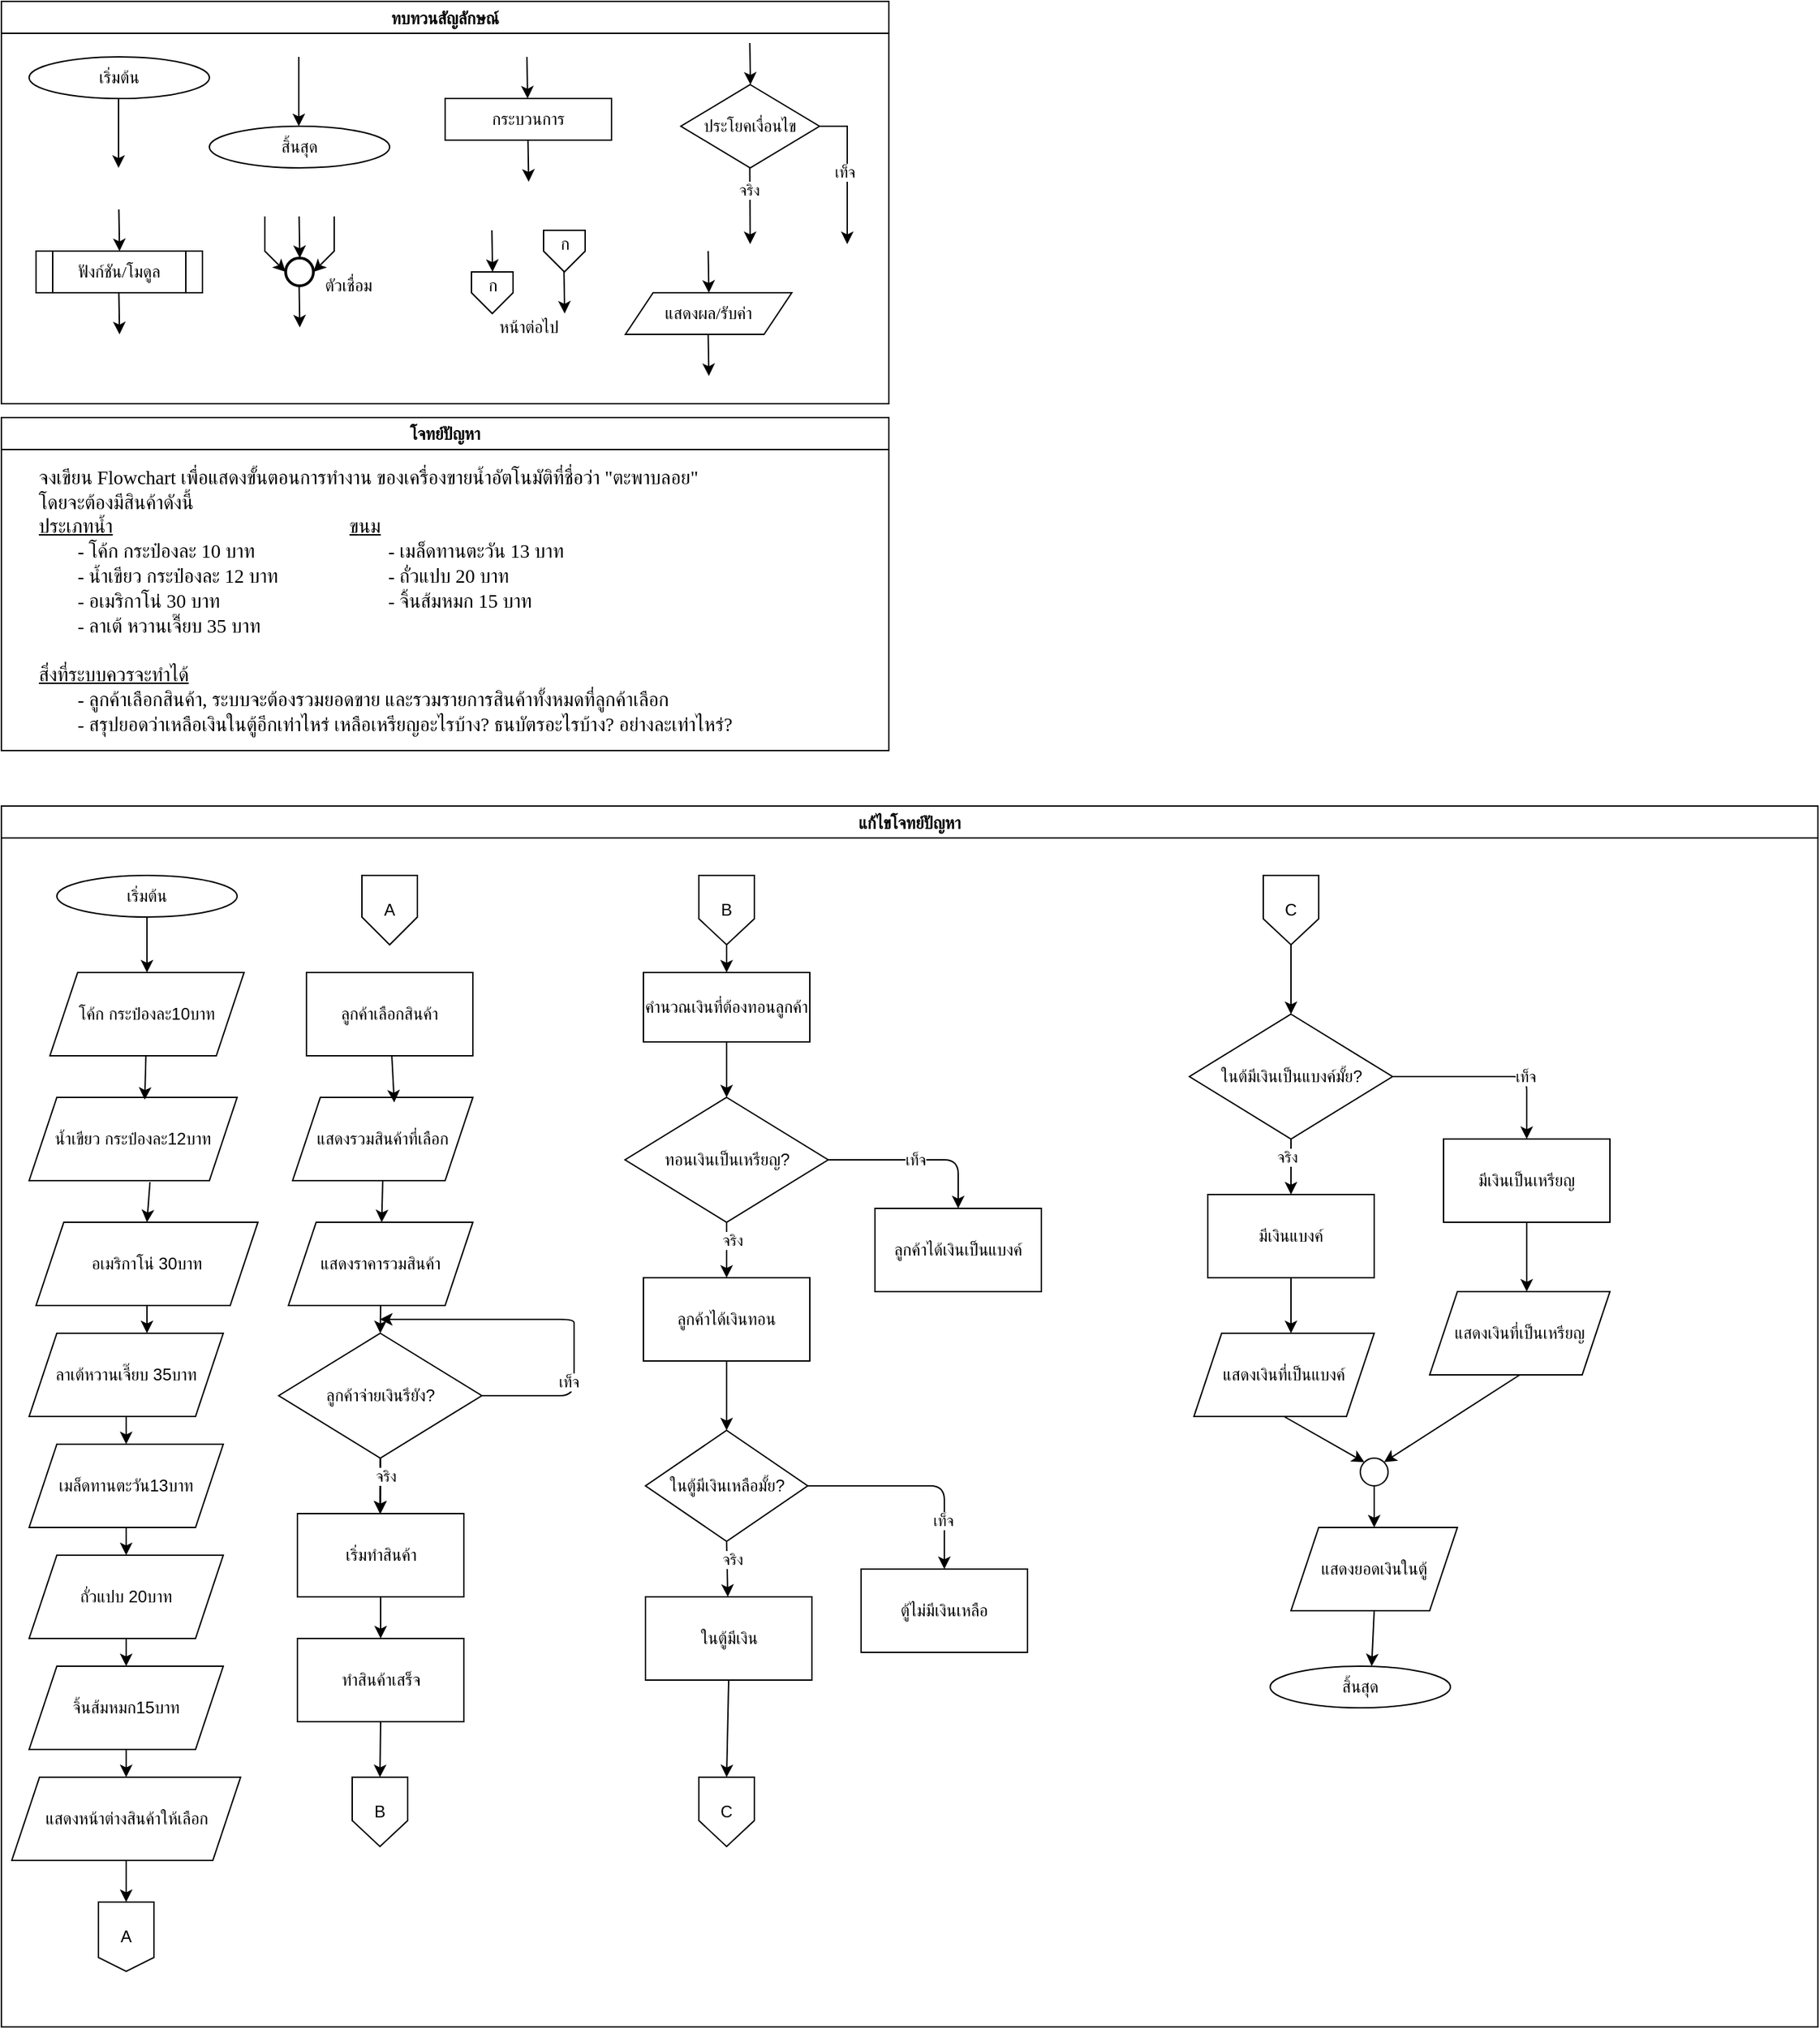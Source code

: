 <mxfile>
    <diagram id="C5RBs43oDa-KdzZeNtuy" name="Page-1">
        <mxGraphModel dx="1991" dy="667" grid="1" gridSize="10" guides="1" tooltips="1" connect="1" arrows="1" fold="1" page="1" pageScale="1" pageWidth="827" pageHeight="1169" math="0" shadow="0">
            <root>
                <mxCell id="WIyWlLk6GJQsqaUBKTNV-0"/>
                <mxCell id="WIyWlLk6GJQsqaUBKTNV-1" parent="WIyWlLk6GJQsqaUBKTNV-0"/>
                <mxCell id="M7CGMbNuYNeq0SnUNNgH-6" value="ทบทวนสัญลักษณ์" style="swimlane;fontFamily=Sarabun;fontSource=https%3A%2F%2Ffonts.googleapis.com%2Fcss%3Ffamily%3DSarabun;" parent="WIyWlLk6GJQsqaUBKTNV-1" vertex="1">
                    <mxGeometry x="-720" y="20" width="640" height="290" as="geometry"/>
                </mxCell>
                <mxCell id="M7CGMbNuYNeq0SnUNNgH-2" value="&lt;font data-font-src=&quot;https://fonts.googleapis.com/css?family=Sarabun&quot; face=&quot;Sarabun&quot;&gt;เริ่มต้น&lt;/font&gt;" style="ellipse;whiteSpace=wrap;html=1;" parent="M7CGMbNuYNeq0SnUNNgH-6" vertex="1">
                    <mxGeometry x="20" y="40" width="130" height="30" as="geometry"/>
                </mxCell>
                <mxCell id="M7CGMbNuYNeq0SnUNNgH-5" value="" style="endArrow=classic;html=1;rounded=0;" parent="M7CGMbNuYNeq0SnUNNgH-6" edge="1">
                    <mxGeometry width="50" height="50" relative="1" as="geometry">
                        <mxPoint x="84.5" y="70" as="sourcePoint"/>
                        <mxPoint x="84.5" y="120" as="targetPoint"/>
                    </mxGeometry>
                </mxCell>
                <mxCell id="M7CGMbNuYNeq0SnUNNgH-3" value="&lt;font face=&quot;Sarabun&quot;&gt;สิ้นสุด&lt;/font&gt;" style="ellipse;whiteSpace=wrap;html=1;" parent="M7CGMbNuYNeq0SnUNNgH-6" vertex="1">
                    <mxGeometry x="150" y="90" width="130" height="30" as="geometry"/>
                </mxCell>
                <mxCell id="M7CGMbNuYNeq0SnUNNgH-4" value="" style="endArrow=classic;html=1;rounded=0;" parent="M7CGMbNuYNeq0SnUNNgH-6" edge="1">
                    <mxGeometry width="50" height="50" relative="1" as="geometry">
                        <mxPoint x="214.5" y="40" as="sourcePoint"/>
                        <mxPoint x="214.5" y="90" as="targetPoint"/>
                    </mxGeometry>
                </mxCell>
                <mxCell id="mvioNwK95yMqdUQ73LqQ-0" value="กระบวนการ" style="rounded=0;whiteSpace=wrap;html=1;fontFamily=Sarabun;fontSource=https%3A%2F%2Ffonts.googleapis.com%2Fcss%3Ffamily%3DSarabun;" parent="M7CGMbNuYNeq0SnUNNgH-6" vertex="1">
                    <mxGeometry x="320" y="70" width="120" height="30" as="geometry"/>
                </mxCell>
                <mxCell id="mvioNwK95yMqdUQ73LqQ-1" value="" style="endArrow=classic;html=1;rounded=0;" parent="M7CGMbNuYNeq0SnUNNgH-6" edge="1">
                    <mxGeometry width="50" height="50" relative="1" as="geometry">
                        <mxPoint x="379" y="40" as="sourcePoint"/>
                        <mxPoint x="379.5" y="70" as="targetPoint"/>
                    </mxGeometry>
                </mxCell>
                <mxCell id="mvioNwK95yMqdUQ73LqQ-2" value="" style="endArrow=classic;html=1;rounded=0;" parent="M7CGMbNuYNeq0SnUNNgH-6" edge="1">
                    <mxGeometry width="50" height="50" relative="1" as="geometry">
                        <mxPoint x="379.75" y="100" as="sourcePoint"/>
                        <mxPoint x="380.25" y="130" as="targetPoint"/>
                    </mxGeometry>
                </mxCell>
                <mxCell id="mvioNwK95yMqdUQ73LqQ-3" value="ประโยคเงื่อนไข" style="rhombus;whiteSpace=wrap;html=1;fontFamily=Sarabun;fontSource=https%3A%2F%2Ffonts.googleapis.com%2Fcss%3Ffamily%3DSarabun;" parent="M7CGMbNuYNeq0SnUNNgH-6" vertex="1">
                    <mxGeometry x="490" y="60" width="100" height="60" as="geometry"/>
                </mxCell>
                <mxCell id="mvioNwK95yMqdUQ73LqQ-4" value="" style="endArrow=classic;html=1;rounded=0;" parent="M7CGMbNuYNeq0SnUNNgH-6" edge="1">
                    <mxGeometry width="50" height="50" relative="1" as="geometry">
                        <mxPoint x="539.71" y="30" as="sourcePoint"/>
                        <mxPoint x="540.21" y="60" as="targetPoint"/>
                    </mxGeometry>
                </mxCell>
                <mxCell id="mvioNwK95yMqdUQ73LqQ-5" value="" style="endArrow=classic;html=1;rounded=0;" parent="M7CGMbNuYNeq0SnUNNgH-6" edge="1">
                    <mxGeometry width="50" height="50" relative="1" as="geometry">
                        <mxPoint x="539.71" y="120" as="sourcePoint"/>
                        <mxPoint x="540" y="175" as="targetPoint"/>
                    </mxGeometry>
                </mxCell>
                <mxCell id="mvioNwK95yMqdUQ73LqQ-7" value="จริง" style="edgeLabel;html=1;align=center;verticalAlign=middle;resizable=0;points=[];fontFamily=Sarabun;fontSource=https%3A%2F%2Ffonts.googleapis.com%2Fcss%3Ffamily%3DSarabun;" parent="mvioNwK95yMqdUQ73LqQ-5" vertex="1" connectable="0">
                    <mxGeometry x="-0.414" y="-1" relative="1" as="geometry">
                        <mxPoint as="offset"/>
                    </mxGeometry>
                </mxCell>
                <mxCell id="mvioNwK95yMqdUQ73LqQ-6" value="" style="endArrow=classic;html=1;rounded=0;exitX=1;exitY=0.5;exitDx=0;exitDy=0;" parent="M7CGMbNuYNeq0SnUNNgH-6" source="mvioNwK95yMqdUQ73LqQ-3" edge="1">
                    <mxGeometry width="50" height="50" relative="1" as="geometry">
                        <mxPoint x="620" y="95" as="sourcePoint"/>
                        <mxPoint x="610" y="175" as="targetPoint"/>
                        <Array as="points">
                            <mxPoint x="610" y="90"/>
                        </Array>
                    </mxGeometry>
                </mxCell>
                <mxCell id="mvioNwK95yMqdUQ73LqQ-8" value="&lt;font data-font-src=&quot;https://fonts.googleapis.com/css?family=Sarabun&quot; face=&quot;Sarabun&quot;&gt;เท็จ&lt;/font&gt;" style="edgeLabel;html=1;align=center;verticalAlign=middle;resizable=0;points=[];" parent="mvioNwK95yMqdUQ73LqQ-6" vertex="1" connectable="0">
                    <mxGeometry x="-0.002" y="-2" relative="1" as="geometry">
                        <mxPoint as="offset"/>
                    </mxGeometry>
                </mxCell>
                <mxCell id="mvioNwK95yMqdUQ73LqQ-9" value="&lt;font data-font-src=&quot;https://fonts.googleapis.com/css?family=Sarabun&quot; face=&quot;Sarabun&quot;&gt;ฟังก์ชัน/โมดูล&lt;/font&gt;" style="shape=process;whiteSpace=wrap;html=1;backgroundOutline=1;" parent="M7CGMbNuYNeq0SnUNNgH-6" vertex="1">
                    <mxGeometry x="25" y="180" width="120" height="30" as="geometry"/>
                </mxCell>
                <mxCell id="mvioNwK95yMqdUQ73LqQ-11" value="" style="endArrow=classic;html=1;rounded=0;" parent="M7CGMbNuYNeq0SnUNNgH-6" edge="1">
                    <mxGeometry width="50" height="50" relative="1" as="geometry">
                        <mxPoint x="84.71" y="150" as="sourcePoint"/>
                        <mxPoint x="85.21" y="180" as="targetPoint"/>
                    </mxGeometry>
                </mxCell>
                <mxCell id="mvioNwK95yMqdUQ73LqQ-12" value="" style="endArrow=classic;html=1;rounded=0;" parent="M7CGMbNuYNeq0SnUNNgH-6" edge="1">
                    <mxGeometry width="50" height="50" relative="1" as="geometry">
                        <mxPoint x="84.71" y="210" as="sourcePoint"/>
                        <mxPoint x="85.21" y="240" as="targetPoint"/>
                    </mxGeometry>
                </mxCell>
                <mxCell id="mvioNwK95yMqdUQ73LqQ-13" value="" style="strokeWidth=2;html=1;shape=mxgraph.flowchart.start_2;whiteSpace=wrap;" parent="M7CGMbNuYNeq0SnUNNgH-6" vertex="1">
                    <mxGeometry x="205" y="185" width="20" height="20" as="geometry"/>
                </mxCell>
                <mxCell id="mvioNwK95yMqdUQ73LqQ-16" value="" style="endArrow=classic;html=1;rounded=0;" parent="M7CGMbNuYNeq0SnUNNgH-6" edge="1">
                    <mxGeometry width="50" height="50" relative="1" as="geometry">
                        <mxPoint x="214.71" y="155" as="sourcePoint"/>
                        <mxPoint x="215.21" y="185" as="targetPoint"/>
                    </mxGeometry>
                </mxCell>
                <mxCell id="mvioNwK95yMqdUQ73LqQ-17" value="" style="endArrow=classic;html=1;rounded=0;entryX=0;entryY=0.5;entryDx=0;entryDy=0;entryPerimeter=0;" parent="M7CGMbNuYNeq0SnUNNgH-6" target="mvioNwK95yMqdUQ73LqQ-13" edge="1">
                    <mxGeometry width="50" height="50" relative="1" as="geometry">
                        <mxPoint x="190.0" y="155" as="sourcePoint"/>
                        <mxPoint x="190.5" y="185" as="targetPoint"/>
                        <Array as="points">
                            <mxPoint x="190" y="180"/>
                        </Array>
                    </mxGeometry>
                </mxCell>
                <mxCell id="mvioNwK95yMqdUQ73LqQ-18" value="" style="endArrow=classic;html=1;rounded=0;entryX=1;entryY=0.5;entryDx=0;entryDy=0;entryPerimeter=0;" parent="M7CGMbNuYNeq0SnUNNgH-6" target="mvioNwK95yMqdUQ73LqQ-13" edge="1">
                    <mxGeometry width="50" height="50" relative="1" as="geometry">
                        <mxPoint x="240.0" y="155" as="sourcePoint"/>
                        <mxPoint x="240.5" y="185" as="targetPoint"/>
                        <Array as="points">
                            <mxPoint x="240" y="180"/>
                        </Array>
                    </mxGeometry>
                </mxCell>
                <mxCell id="mvioNwK95yMqdUQ73LqQ-19" value="" style="endArrow=classic;html=1;rounded=0;" parent="M7CGMbNuYNeq0SnUNNgH-6" edge="1">
                    <mxGeometry width="50" height="50" relative="1" as="geometry">
                        <mxPoint x="214.71" y="205" as="sourcePoint"/>
                        <mxPoint x="215.21" y="235" as="targetPoint"/>
                    </mxGeometry>
                </mxCell>
                <mxCell id="mvioNwK95yMqdUQ73LqQ-20" value="&lt;font data-font-src=&quot;https://fonts.googleapis.com/css?family=Sarabun&quot; face=&quot;Sarabun&quot;&gt;ตัวเชื่อม&lt;/font&gt;" style="text;html=1;align=center;verticalAlign=middle;resizable=0;points=[];autosize=1;strokeColor=none;fillColor=none;" parent="M7CGMbNuYNeq0SnUNNgH-6" vertex="1">
                    <mxGeometry x="220" y="190" width="60" height="30" as="geometry"/>
                </mxCell>
                <mxCell id="mvioNwK95yMqdUQ73LqQ-25" value="" style="endArrow=classic;html=1;rounded=0;" parent="M7CGMbNuYNeq0SnUNNgH-6" edge="1">
                    <mxGeometry width="50" height="50" relative="1" as="geometry">
                        <mxPoint x="353.71" y="165" as="sourcePoint"/>
                        <mxPoint x="354.21" y="195" as="targetPoint"/>
                    </mxGeometry>
                </mxCell>
                <mxCell id="mvioNwK95yMqdUQ73LqQ-21" value="" style="verticalLabelPosition=bottom;verticalAlign=top;html=1;shape=offPageConnector;rounded=0;size=0.5;" parent="M7CGMbNuYNeq0SnUNNgH-6" vertex="1">
                    <mxGeometry x="339" y="195" width="30" height="30" as="geometry"/>
                </mxCell>
                <mxCell id="mvioNwK95yMqdUQ73LqQ-26" value="" style="endArrow=classic;html=1;rounded=0;" parent="M7CGMbNuYNeq0SnUNNgH-6" edge="1">
                    <mxGeometry width="50" height="50" relative="1" as="geometry">
                        <mxPoint x="405.71" y="195" as="sourcePoint"/>
                        <mxPoint x="406.21" y="225" as="targetPoint"/>
                    </mxGeometry>
                </mxCell>
                <mxCell id="mvioNwK95yMqdUQ73LqQ-27" value="" style="verticalLabelPosition=bottom;verticalAlign=top;html=1;shape=offPageConnector;rounded=0;size=0.5;" parent="M7CGMbNuYNeq0SnUNNgH-6" vertex="1">
                    <mxGeometry x="391" y="165" width="30" height="30" as="geometry"/>
                </mxCell>
                <mxCell id="mvioNwK95yMqdUQ73LqQ-28" value="หน้าต่อไป" style="text;html=1;align=center;verticalAlign=middle;resizable=0;points=[];autosize=1;strokeColor=none;fillColor=none;fontFamily=Sarabun;fontSource=https%3A%2F%2Ffonts.googleapis.com%2Fcss%3Ffamily%3DSarabun;" parent="M7CGMbNuYNeq0SnUNNgH-6" vertex="1">
                    <mxGeometry x="345" y="220" width="70" height="30" as="geometry"/>
                </mxCell>
                <mxCell id="mvioNwK95yMqdUQ73LqQ-29" value="ก" style="text;html=1;align=center;verticalAlign=middle;resizable=0;points=[];autosize=1;strokeColor=none;fillColor=none;fontFamily=Sarabun;fontSource=https%3A%2F%2Ffonts.googleapis.com%2Fcss%3Ffamily%3DSarabun;" parent="M7CGMbNuYNeq0SnUNNgH-6" vertex="1">
                    <mxGeometry x="339" y="190" width="30" height="30" as="geometry"/>
                </mxCell>
                <mxCell id="mvioNwK95yMqdUQ73LqQ-30" value="ก" style="text;html=1;align=center;verticalAlign=middle;resizable=0;points=[];autosize=1;strokeColor=none;fillColor=none;fontFamily=Sarabun;fontSource=https%3A%2F%2Ffonts.googleapis.com%2Fcss%3Ffamily%3DSarabun;" parent="M7CGMbNuYNeq0SnUNNgH-6" vertex="1">
                    <mxGeometry x="391" y="160" width="30" height="30" as="geometry"/>
                </mxCell>
                <mxCell id="mvioNwK95yMqdUQ73LqQ-32" value="แสดงผล/รับค่า" style="shape=parallelogram;perimeter=parallelogramPerimeter;whiteSpace=wrap;html=1;fixedSize=1;fontFamily=Sarabun;fontSource=https%3A%2F%2Ffonts.googleapis.com%2Fcss%3Ffamily%3DSarabun;" parent="M7CGMbNuYNeq0SnUNNgH-6" vertex="1">
                    <mxGeometry x="450" y="210" width="120" height="30" as="geometry"/>
                </mxCell>
                <mxCell id="mvioNwK95yMqdUQ73LqQ-33" value="" style="endArrow=classic;html=1;rounded=0;" parent="M7CGMbNuYNeq0SnUNNgH-6" edge="1">
                    <mxGeometry width="50" height="50" relative="1" as="geometry">
                        <mxPoint x="509.71" y="180" as="sourcePoint"/>
                        <mxPoint x="510.21" y="210" as="targetPoint"/>
                    </mxGeometry>
                </mxCell>
                <mxCell id="mvioNwK95yMqdUQ73LqQ-34" value="" style="endArrow=classic;html=1;rounded=0;" parent="M7CGMbNuYNeq0SnUNNgH-6" edge="1">
                    <mxGeometry width="50" height="50" relative="1" as="geometry">
                        <mxPoint x="509.71" y="240" as="sourcePoint"/>
                        <mxPoint x="510.21" y="270" as="targetPoint"/>
                    </mxGeometry>
                </mxCell>
                <mxCell id="mvioNwK95yMqdUQ73LqQ-70" value="&lt;font data-font-src=&quot;https://fonts.googleapis.com/css?family=Sarabun&quot; face=&quot;Sarabun&quot;&gt;โจทย์ปัญหา&lt;/font&gt;" style="swimlane;whiteSpace=wrap;html=1;" parent="WIyWlLk6GJQsqaUBKTNV-1" vertex="1">
                    <mxGeometry x="-720" y="320" width="640" height="240" as="geometry"/>
                </mxCell>
                <mxCell id="mvioNwK95yMqdUQ73LqQ-71" value="&lt;font data-font-src=&quot;https://fonts.googleapis.com/css?family=Sarabun&quot; face=&quot;Sarabun&quot; style=&quot;font-size: 14px;&quot;&gt;จงเขียน Flowchart เพื่อแสดงขั้นตอนการทำงาน ของเครื่องขายน้ำอัตโนมัติที่ชื่อว่า &quot;ตะพาบลอย&quot;&lt;br&gt;โดยจะต้องมีสินค้าดังนี้&lt;br&gt;&lt;u&gt;ประเภทน้ำ&lt;span style=&quot;white-space: pre;&quot;&gt;&#x9;&lt;/span&gt;&lt;span style=&quot;white-space: pre;&quot;&gt;&#x9;&lt;/span&gt;&lt;span style=&quot;white-space: pre;&quot;&gt;&#x9;&lt;/span&gt;&lt;span style=&quot;white-space: pre;&quot;&gt;&#x9;&lt;/span&gt;&lt;span style=&quot;white-space: pre;&quot;&gt;&#x9;&lt;/span&gt;&lt;span style=&quot;white-space: pre;&quot;&gt;&#x9;&lt;span style=&quot;white-space: pre;&quot;&gt;&#x9;&lt;/span&gt;ข&lt;/span&gt;นม&lt;/u&gt;&lt;br&gt;&lt;span style=&quot;white-space: pre;&quot;&gt;&#x9;&lt;/span&gt;- โค้ก กระป๋องละ 10 บาท&lt;span style=&quot;white-space: pre;&quot;&gt;&#x9;&lt;/span&gt;&lt;span style=&quot;white-space: pre;&quot;&gt;&#x9;&lt;/span&gt;&lt;span style=&quot;white-space: pre;&quot;&gt;&#x9;&lt;/span&gt;&lt;span style=&quot;white-space: pre;&quot;&gt;&#x9;&lt;/span&gt;- เมล็ดทานตะวัน 13 บาท&lt;br&gt;&lt;span style=&quot;white-space: pre;&quot;&gt;&#x9;&lt;/span&gt;- น้ำเขียว กระป๋องละ 12 บาท&lt;span style=&quot;white-space: pre;&quot;&gt;&#x9;&lt;/span&gt;&lt;span style=&quot;white-space: pre;&quot;&gt;&#x9;&lt;/span&gt;&lt;span style=&quot;white-space: pre;&quot;&gt;&#x9;&lt;/span&gt;- ถั่วแปบ 20 บาท&lt;br&gt;&lt;span style=&quot;white-space: pre;&quot;&gt;&#x9;&lt;/span&gt;- อเมริกาโน่ 30 บาท&lt;span style=&quot;white-space: pre;&quot;&gt;&#x9;&lt;/span&gt;&lt;span style=&quot;white-space: pre;&quot;&gt;&#x9;&lt;/span&gt;&lt;span style=&quot;white-space: pre;&quot;&gt;&#x9;&lt;/span&gt;&lt;span style=&quot;white-space: pre;&quot;&gt;&#x9;&lt;/span&gt;&lt;span style=&quot;white-space: pre;&quot;&gt;&#x9;&lt;/span&gt;- จิ้นส้มหมก 15 บาท&lt;br&gt;&lt;span style=&quot;white-space: pre;&quot;&gt;&#x9;&lt;/span&gt;- ลาเต้ หวานเจี๊ยบ 35 บาท&lt;span style=&quot;white-space: pre;&quot;&gt;&#x9;&lt;/span&gt;&lt;br&gt;&lt;br&gt;&lt;u&gt;สิ่งที่ระบบควรจะทำได้&lt;/u&gt;&lt;br&gt;&lt;span style=&quot;white-space: pre;&quot;&gt;&#x9;&lt;/span&gt;- ลูกค้าเลือกสินค้า, ระบบจะต้องรวมยอดขาย และรวมรายการสินค้าทั้งหมดที่ลูกค้าเลือก&lt;br&gt;&lt;span style=&quot;white-space: pre;&quot;&gt;&#x9;&lt;/span&gt;- สรุปยอดว่าเหลือเงินในตู้อีกเท่าไหร่ เหลือเหรียญอะไรบ้าง? ธนบัตรอะไรบ้าง? อย่างละเท่าไหร่?&lt;br&gt;&lt;br&gt;&lt;br&gt;&lt;/font&gt;" style="text;html=1;align=left;verticalAlign=middle;resizable=0;points=[];autosize=1;strokeColor=none;fillColor=none;fontSize=14;" parent="mvioNwK95yMqdUQ73LqQ-70" vertex="1">
                    <mxGeometry x="25" y="30" width="580" height="240" as="geometry"/>
                </mxCell>
                <mxCell id="0" value="แก้ไขโจทย์ปัญหา" style="swimlane;fontFamily=Sarabun;fontSource=https%3A%2F%2Ffonts.googleapis.com%2Fcss%3Ffamily%3DSarabun;" vertex="1" parent="WIyWlLk6GJQsqaUBKTNV-1">
                    <mxGeometry x="-720" y="600" width="1310" height="880" as="geometry"/>
                </mxCell>
                <mxCell id="1" value="&lt;font data-font-src=&quot;https://fonts.googleapis.com/css?family=Sarabun&quot; face=&quot;Sarabun&quot;&gt;เริ่มต้น&lt;/font&gt;" style="ellipse;whiteSpace=wrap;html=1;" vertex="1" parent="0">
                    <mxGeometry x="40" y="50" width="130" height="30" as="geometry"/>
                </mxCell>
                <mxCell id="2" value="&lt;font face=&quot;Sarabun&quot;&gt;สิ้นสุด&lt;/font&gt;" style="ellipse;whiteSpace=wrap;html=1;" vertex="1" parent="0">
                    <mxGeometry x="915" y="620" width="130" height="30" as="geometry"/>
                </mxCell>
                <mxCell id="3" value="โค้ก กระป๋องละ10บาท" style="shape=parallelogram;perimeter=parallelogramPerimeter;whiteSpace=wrap;html=1;fixedSize=1;" vertex="1" parent="0">
                    <mxGeometry x="35" y="120" width="140" height="60" as="geometry"/>
                </mxCell>
                <mxCell id="4" value="นํ้าเขียว กระป๋องละ12บาท" style="shape=parallelogram;perimeter=parallelogramPerimeter;whiteSpace=wrap;html=1;fixedSize=1;" vertex="1" parent="0">
                    <mxGeometry x="20" y="210" width="150" height="60" as="geometry"/>
                </mxCell>
                <mxCell id="5" value="อเมริกาโน่ 30บาท" style="shape=parallelogram;perimeter=parallelogramPerimeter;whiteSpace=wrap;html=1;fixedSize=1;" vertex="1" parent="0">
                    <mxGeometry x="25" y="300" width="160" height="60" as="geometry"/>
                </mxCell>
                <mxCell id="6" value="ลาเต้หวานเจี๊ยบ 35บาท" style="shape=parallelogram;perimeter=parallelogramPerimeter;whiteSpace=wrap;html=1;fixedSize=1;" vertex="1" parent="0">
                    <mxGeometry x="20" y="380" width="140" height="60" as="geometry"/>
                </mxCell>
                <mxCell id="7" value="เมล็ดทานตะวัน13บาท" style="shape=parallelogram;perimeter=parallelogramPerimeter;whiteSpace=wrap;html=1;fixedSize=1;" vertex="1" parent="0">
                    <mxGeometry x="20" y="460" width="140" height="60" as="geometry"/>
                </mxCell>
                <mxCell id="8" value="ถั่วแปบ 20บาท" style="shape=parallelogram;perimeter=parallelogramPerimeter;whiteSpace=wrap;html=1;fixedSize=1;" vertex="1" parent="0">
                    <mxGeometry x="20" y="540" width="140" height="60" as="geometry"/>
                </mxCell>
                <mxCell id="9" value="จิ้นส้มหมก15บาท" style="shape=parallelogram;perimeter=parallelogramPerimeter;whiteSpace=wrap;html=1;fixedSize=1;" vertex="1" parent="0">
                    <mxGeometry x="20" y="620" width="140" height="60" as="geometry"/>
                </mxCell>
                <mxCell id="10" value="" style="endArrow=classic;html=1;entryX=0.556;entryY=0.028;entryDx=0;entryDy=0;entryPerimeter=0;" edge="1" parent="0" source="3" target="4">
                    <mxGeometry width="50" height="50" relative="1" as="geometry">
                        <mxPoint x="280" y="460" as="sourcePoint"/>
                        <mxPoint x="110" y="209" as="targetPoint"/>
                        <Array as="points"/>
                    </mxGeometry>
                </mxCell>
                <mxCell id="11" value="" style="endArrow=classic;html=1;entryX=0.5;entryY=0;entryDx=0;entryDy=0;exitX=0.581;exitY=1.017;exitDx=0;exitDy=0;exitPerimeter=0;" edge="1" parent="0" source="4" target="5">
                    <mxGeometry width="50" height="50" relative="1" as="geometry">
                        <mxPoint x="115" y="190" as="sourcePoint"/>
                        <mxPoint x="115" y="225" as="targetPoint"/>
                        <Array as="points"/>
                    </mxGeometry>
                </mxCell>
                <mxCell id="12" value="" style="endArrow=classic;html=1;exitX=0.5;exitY=1;exitDx=0;exitDy=0;" edge="1" parent="0" source="5">
                    <mxGeometry width="50" height="50" relative="1" as="geometry">
                        <mxPoint x="280" y="360" as="sourcePoint"/>
                        <mxPoint x="105" y="380" as="targetPoint"/>
                    </mxGeometry>
                </mxCell>
                <mxCell id="13" value="" style="endArrow=classic;html=1;exitX=0.5;exitY=1;exitDx=0;exitDy=0;" edge="1" parent="0" source="6">
                    <mxGeometry width="50" height="50" relative="1" as="geometry">
                        <mxPoint x="280" y="460" as="sourcePoint"/>
                        <mxPoint x="90" y="460" as="targetPoint"/>
                    </mxGeometry>
                </mxCell>
                <mxCell id="14" value="" style="endArrow=classic;html=1;exitX=0.5;exitY=1;exitDx=0;exitDy=0;entryX=0.5;entryY=0;entryDx=0;entryDy=0;" edge="1" parent="0" source="7" target="8">
                    <mxGeometry width="50" height="50" relative="1" as="geometry">
                        <mxPoint x="300" y="460" as="sourcePoint"/>
                        <mxPoint x="350" y="410" as="targetPoint"/>
                    </mxGeometry>
                </mxCell>
                <mxCell id="15" value="" style="endArrow=classic;html=1;exitX=0.5;exitY=1;exitDx=0;exitDy=0;entryX=0.5;entryY=0;entryDx=0;entryDy=0;" edge="1" parent="0" source="8" target="9">
                    <mxGeometry width="50" height="50" relative="1" as="geometry">
                        <mxPoint x="300" y="560" as="sourcePoint"/>
                        <mxPoint x="350" y="510" as="targetPoint"/>
                    </mxGeometry>
                </mxCell>
                <mxCell id="16" value="" style="endArrow=classic;html=1;entryX=0.5;entryY=0;entryDx=0;entryDy=0;" edge="1" parent="0" source="1" target="3">
                    <mxGeometry width="50" height="50" relative="1" as="geometry">
                        <mxPoint x="300" y="240" as="sourcePoint"/>
                        <mxPoint x="125" y="120" as="targetPoint"/>
                    </mxGeometry>
                </mxCell>
                <mxCell id="17" value="A" style="shape=offPageConnector;whiteSpace=wrap;html=1;size=0.2;" vertex="1" parent="0">
                    <mxGeometry x="70" y="790" width="40" height="50" as="geometry"/>
                </mxCell>
                <mxCell id="18" value="" style="endArrow=classic;html=1;exitX=0.5;exitY=1;exitDx=0;exitDy=0;" edge="1" parent="0" source="9">
                    <mxGeometry width="50" height="50" relative="1" as="geometry">
                        <mxPoint x="300" y="660" as="sourcePoint"/>
                        <mxPoint x="90" y="700" as="targetPoint"/>
                    </mxGeometry>
                </mxCell>
                <mxCell id="19" value="A" style="shape=offPageConnector;whiteSpace=wrap;html=1;size=0.4;" vertex="1" parent="0">
                    <mxGeometry x="260" y="50" width="40" height="50" as="geometry"/>
                </mxCell>
                <mxCell id="21" value="ลูกค้าเลือกสินค้า" style="rounded=0;whiteSpace=wrap;html=1;" vertex="1" parent="0">
                    <mxGeometry x="220" y="120" width="120" height="60" as="geometry"/>
                </mxCell>
                <mxCell id="22" style="edgeStyle=none;html=1;exitX=0.5;exitY=1;exitDx=0;exitDy=0;" edge="1" parent="0" source="23" target="25">
                    <mxGeometry relative="1" as="geometry"/>
                </mxCell>
                <mxCell id="23" value="แสดงรวมสินค้าที่เลือก" style="shape=parallelogram;perimeter=parallelogramPerimeter;whiteSpace=wrap;html=1;fixedSize=1;" vertex="1" parent="0">
                    <mxGeometry x="210" y="210" width="130" height="60" as="geometry"/>
                </mxCell>
                <mxCell id="24" style="edgeStyle=none;html=1;exitX=0.5;exitY=1;exitDx=0;exitDy=0;entryX=0.5;entryY=0;entryDx=0;entryDy=0;" edge="1" parent="0" source="25" target="27">
                    <mxGeometry relative="1" as="geometry">
                        <Array as="points"/>
                    </mxGeometry>
                </mxCell>
                <mxCell id="25" value="แสดงราคารวมสินค้า" style="shape=parallelogram;perimeter=parallelogramPerimeter;whiteSpace=wrap;html=1;fixedSize=1;" vertex="1" parent="0">
                    <mxGeometry x="207" y="300" width="133" height="60" as="geometry"/>
                </mxCell>
                <mxCell id="30" style="edgeStyle=none;html=1;exitX=0.5;exitY=1;exitDx=0;exitDy=0;" edge="1" parent="0" source="27">
                    <mxGeometry relative="1" as="geometry">
                        <mxPoint x="273" y="510" as="targetPoint"/>
                    </mxGeometry>
                </mxCell>
                <mxCell id="31" style="edgeStyle=none;html=1;exitX=1;exitY=0.5;exitDx=0;exitDy=0;" edge="1" parent="0" source="27">
                    <mxGeometry relative="1" as="geometry">
                        <mxPoint x="273" y="370" as="targetPoint"/>
                        <Array as="points">
                            <mxPoint x="413" y="425"/>
                            <mxPoint x="413" y="380"/>
                            <mxPoint x="413" y="370"/>
                        </Array>
                    </mxGeometry>
                </mxCell>
                <mxCell id="51" value="" style="edgeStyle=none;html=1;" edge="1" parent="0" source="27" target="32">
                    <mxGeometry relative="1" as="geometry"/>
                </mxCell>
                <mxCell id="27" value="ลูกค้าจ่ายเงินรึยัง?" style="rhombus;whiteSpace=wrap;html=1;" vertex="1" parent="0">
                    <mxGeometry x="200" y="380" width="146.5" height="90" as="geometry"/>
                </mxCell>
                <mxCell id="28" value="จริง" style="edgeLabel;html=1;align=center;verticalAlign=middle;resizable=0;points=[];fontFamily=Sarabun;fontSource=https%3A%2F%2Ffonts.googleapis.com%2Fcss%3Ffamily%3DSarabun;" vertex="1" connectable="0" parent="0">
                    <mxGeometry x="330.004" y="329.995" as="geometry">
                        <mxPoint x="-53" y="153" as="offset"/>
                    </mxGeometry>
                </mxCell>
                <mxCell id="29" value="&lt;font data-font-src=&quot;https://fonts.googleapis.com/css?family=Sarabun&quot; face=&quot;Sarabun&quot;&gt;เท็จ&lt;/font&gt;" style="edgeLabel;html=1;align=center;verticalAlign=middle;resizable=0;points=[];" vertex="1" connectable="0" parent="0">
                    <mxGeometry x="460" y="280" as="geometry">
                        <mxPoint x="-51" y="135" as="offset"/>
                    </mxGeometry>
                </mxCell>
                <mxCell id="34" style="edgeStyle=none;html=1;exitX=0.5;exitY=1;exitDx=0;exitDy=0;entryX=0.5;entryY=0;entryDx=0;entryDy=0;" edge="1" parent="0" source="32" target="33">
                    <mxGeometry relative="1" as="geometry"/>
                </mxCell>
                <mxCell id="32" value="เริ่มทำสินค้า" style="rounded=0;whiteSpace=wrap;html=1;" vertex="1" parent="0">
                    <mxGeometry x="213.5" y="510" width="120" height="60" as="geometry"/>
                </mxCell>
                <mxCell id="37" style="edgeStyle=none;html=1;exitX=0.5;exitY=1;exitDx=0;exitDy=0;entryX=0.5;entryY=0;entryDx=0;entryDy=0;" edge="1" parent="0" source="33" target="36">
                    <mxGeometry relative="1" as="geometry"/>
                </mxCell>
                <mxCell id="33" value="ทำสินค้าเสร็จ" style="rounded=0;whiteSpace=wrap;html=1;" vertex="1" parent="0">
                    <mxGeometry x="213.5" y="600" width="120" height="60" as="geometry"/>
                </mxCell>
                <mxCell id="36" value="B" style="shape=offPageConnector;whiteSpace=wrap;html=1;size=0.375;" vertex="1" parent="0">
                    <mxGeometry x="253" y="700" width="40" height="50" as="geometry"/>
                </mxCell>
                <mxCell id="42" style="edgeStyle=none;html=1;" edge="1" parent="0" source="38" target="41">
                    <mxGeometry relative="1" as="geometry"/>
                </mxCell>
                <mxCell id="38" value="B" style="shape=offPageConnector;whiteSpace=wrap;html=1;size=0.375;" vertex="1" parent="0">
                    <mxGeometry x="503" y="50" width="40" height="50" as="geometry"/>
                </mxCell>
                <mxCell id="44" style="edgeStyle=none;html=1;exitX=0.5;exitY=1;exitDx=0;exitDy=0;" edge="1" parent="0" source="40">
                    <mxGeometry relative="1" as="geometry">
                        <mxPoint x="523" y="340" as="targetPoint"/>
                    </mxGeometry>
                </mxCell>
                <mxCell id="50" style="edgeStyle=none;html=1;exitX=1;exitY=0.5;exitDx=0;exitDy=0;entryX=0.5;entryY=0;entryDx=0;entryDy=0;" edge="1" parent="0" source="40" target="49">
                    <mxGeometry relative="1" as="geometry">
                        <mxPoint x="690" y="255" as="targetPoint"/>
                        <Array as="points">
                            <mxPoint x="690" y="255"/>
                        </Array>
                    </mxGeometry>
                </mxCell>
                <mxCell id="40" value="ทอนเงินเป็นเหรียญ?" style="rhombus;whiteSpace=wrap;html=1;" vertex="1" parent="0">
                    <mxGeometry x="449.75" y="210" width="146.5" height="90" as="geometry"/>
                </mxCell>
                <mxCell id="43" style="edgeStyle=none;html=1;exitX=0.5;exitY=1;exitDx=0;exitDy=0;entryX=0.5;entryY=0;entryDx=0;entryDy=0;" edge="1" parent="0" source="41" target="40">
                    <mxGeometry relative="1" as="geometry"/>
                </mxCell>
                <mxCell id="41" value="คำนวณเงินที่ต้องทอนลูกค้า" style="rounded=0;whiteSpace=wrap;html=1;" vertex="1" parent="0">
                    <mxGeometry x="463" y="120" width="120" height="50" as="geometry"/>
                </mxCell>
                <mxCell id="55" style="edgeStyle=none;html=1;exitX=0.5;exitY=1;exitDx=0;exitDy=0;entryX=0.5;entryY=0;entryDx=0;entryDy=0;" edge="1" parent="0" source="46" target="53">
                    <mxGeometry relative="1" as="geometry"/>
                </mxCell>
                <mxCell id="46" value="ลูกค้าได้เงินทอน" style="rounded=0;whiteSpace=wrap;html=1;" vertex="1" parent="0">
                    <mxGeometry x="463" y="340" width="120" height="60" as="geometry"/>
                </mxCell>
                <mxCell id="48" value="&lt;font data-font-src=&quot;https://fonts.googleapis.com/css?family=Sarabun&quot; face=&quot;Sarabun&quot;&gt;เท็จ&lt;/font&gt;" style="edgeLabel;html=1;align=center;verticalAlign=middle;resizable=0;points=[];" vertex="1" connectable="0" parent="0">
                    <mxGeometry x="710" y="120" as="geometry">
                        <mxPoint x="-51" y="135" as="offset"/>
                    </mxGeometry>
                </mxCell>
                <mxCell id="49" value="ลูกค้าได้เงินเป็นแบงค์" style="rounded=0;whiteSpace=wrap;html=1;" vertex="1" parent="0">
                    <mxGeometry x="630" y="290" width="120" height="60" as="geometry"/>
                </mxCell>
                <mxCell id="52" value="&lt;span style=&quot;color: rgb(0, 0, 0);&quot;&gt;จริง&lt;/span&gt;" style="edgeLabel;html=1;align=center;verticalAlign=middle;resizable=0;points=[];fontFamily=Sarabun;fontSource=https%3A%2F%2Ffonts.googleapis.com%2Fcss%3Ffamily%3DSarabun;" vertex="1" connectable="0" parent="0">
                    <mxGeometry x="580.004" y="159.995" as="geometry">
                        <mxPoint x="-53" y="153" as="offset"/>
                    </mxGeometry>
                </mxCell>
                <mxCell id="58" style="edgeStyle=none;html=1;exitX=1;exitY=0.5;exitDx=0;exitDy=0;entryX=0.5;entryY=0;entryDx=0;entryDy=0;" edge="1" parent="0" source="53" target="59">
                    <mxGeometry relative="1" as="geometry">
                        <mxPoint x="650" y="550" as="targetPoint"/>
                        <Array as="points">
                            <mxPoint x="680" y="490"/>
                        </Array>
                    </mxGeometry>
                </mxCell>
                <mxCell id="53" value="ในตู้มีเงินเหลือมั้ย?" style="rhombus;whiteSpace=wrap;html=1;" vertex="1" parent="0">
                    <mxGeometry x="464.5" y="450" width="117" height="80" as="geometry"/>
                </mxCell>
                <mxCell id="54" style="edgeStyle=none;html=1;entryX=0.564;entryY=0.061;entryDx=0;entryDy=0;entryPerimeter=0;" edge="1" parent="0" source="21" target="23">
                    <mxGeometry relative="1" as="geometry"/>
                </mxCell>
                <mxCell id="117" style="edgeStyle=none;html=1;exitX=0.5;exitY=1;exitDx=0;exitDy=0;entryX=0.5;entryY=0;entryDx=0;entryDy=0;" edge="1" parent="0" source="57" target="116">
                    <mxGeometry relative="1" as="geometry"/>
                </mxCell>
                <mxCell id="57" value="ในตู้มีเงิน" style="rounded=0;whiteSpace=wrap;html=1;" vertex="1" parent="0">
                    <mxGeometry x="464.5" y="570" width="120" height="60" as="geometry"/>
                </mxCell>
                <mxCell id="56" style="edgeStyle=none;html=1;exitX=0.5;exitY=1;exitDx=0;exitDy=0;" edge="1" parent="0" source="53" target="57">
                    <mxGeometry relative="1" as="geometry">
                        <mxPoint x="523" y="570" as="targetPoint"/>
                    </mxGeometry>
                </mxCell>
                <mxCell id="59" value="ตู้ไม่มีเงินเหลือ" style="rounded=0;whiteSpace=wrap;html=1;" vertex="1" parent="0">
                    <mxGeometry x="620" y="550" width="120" height="60" as="geometry"/>
                </mxCell>
                <mxCell id="114" value="&lt;span style=&quot;color: rgb(0, 0, 0);&quot;&gt;จริง&lt;/span&gt;" style="edgeLabel;html=1;align=center;verticalAlign=middle;resizable=0;points=[];fontFamily=Sarabun;fontSource=https%3A%2F%2Ffonts.googleapis.com%2Fcss%3Ffamily%3DSarabun;" vertex="1" connectable="0" parent="0">
                    <mxGeometry x="580.004" y="389.995" as="geometry">
                        <mxPoint x="-53" y="153" as="offset"/>
                    </mxGeometry>
                </mxCell>
                <mxCell id="115" value="&lt;font data-font-src=&quot;https://fonts.googleapis.com/css?family=Sarabun&quot; face=&quot;Sarabun&quot;&gt;เท็จ&lt;/font&gt;" style="edgeLabel;html=1;align=center;verticalAlign=middle;resizable=0;points=[];" vertex="1" connectable="0" parent="0">
                    <mxGeometry x="730" y="380" as="geometry">
                        <mxPoint x="-51" y="135" as="offset"/>
                    </mxGeometry>
                </mxCell>
                <mxCell id="116" value="C" style="shape=offPageConnector;whiteSpace=wrap;html=1;size=0.375;" vertex="1" parent="0">
                    <mxGeometry x="503" y="700" width="40" height="50" as="geometry"/>
                </mxCell>
                <mxCell id="121" style="edgeStyle=none;html=1;exitX=0.5;exitY=1;exitDx=0;exitDy=0;entryX=0.5;entryY=0;entryDx=0;entryDy=0;" edge="1" parent="0" source="118" target="120">
                    <mxGeometry relative="1" as="geometry"/>
                </mxCell>
                <mxCell id="118" value="C" style="shape=offPageConnector;whiteSpace=wrap;html=1;size=0.375;" vertex="1" parent="0">
                    <mxGeometry x="910" y="50" width="40" height="50" as="geometry"/>
                </mxCell>
                <mxCell id="122" style="edgeStyle=none;html=1;exitX=0.5;exitY=1;exitDx=0;exitDy=0;" edge="1" parent="0" source="120">
                    <mxGeometry relative="1" as="geometry">
                        <mxPoint x="930" y="280" as="targetPoint"/>
                    </mxGeometry>
                </mxCell>
                <mxCell id="125" style="edgeStyle=none;html=1;exitX=1;exitY=0.5;exitDx=0;exitDy=0;" edge="1" parent="0" source="120">
                    <mxGeometry relative="1" as="geometry">
                        <mxPoint x="1100" y="240" as="targetPoint"/>
                        <Array as="points">
                            <mxPoint x="1100" y="195"/>
                        </Array>
                    </mxGeometry>
                </mxCell>
                <mxCell id="120" value="ในต้มีเงินเป็นแบงค์มั้ย?" style="rhombus;whiteSpace=wrap;html=1;" vertex="1" parent="0">
                    <mxGeometry x="856.75" y="150" width="146.5" height="90" as="geometry"/>
                </mxCell>
                <mxCell id="123" value="มีเงินแบงค์" style="rounded=0;whiteSpace=wrap;html=1;" vertex="1" parent="0">
                    <mxGeometry x="870" y="280" width="120" height="60" as="geometry"/>
                </mxCell>
                <mxCell id="132" style="edgeStyle=none;html=1;exitX=0.5;exitY=1;exitDx=0;exitDy=0;" edge="1" parent="0" source="126">
                    <mxGeometry relative="1" as="geometry">
                        <mxPoint x="1100" y="350" as="targetPoint"/>
                    </mxGeometry>
                </mxCell>
                <mxCell id="126" value="มีเงินเป็นเหรียญ" style="rounded=0;whiteSpace=wrap;html=1;" vertex="1" parent="0">
                    <mxGeometry x="1040" y="240" width="120" height="60" as="geometry"/>
                </mxCell>
                <mxCell id="127" value="&lt;span style=&quot;color: rgb(0, 0, 0);&quot;&gt;จริง&lt;/span&gt;" style="edgeLabel;html=1;align=center;verticalAlign=middle;resizable=0;points=[];fontFamily=Sarabun;fontSource=https%3A%2F%2Ffonts.googleapis.com%2Fcss%3Ffamily%3DSarabun;" vertex="1" connectable="0" parent="0">
                    <mxGeometry x="980.004" y="99.995" as="geometry">
                        <mxPoint x="-53" y="153" as="offset"/>
                    </mxGeometry>
                </mxCell>
                <mxCell id="128" value="&lt;font data-font-src=&quot;https://fonts.googleapis.com/css?family=Sarabun&quot; face=&quot;Sarabun&quot;&gt;เท็จ&lt;/font&gt;" style="edgeLabel;html=1;align=center;verticalAlign=middle;resizable=0;points=[];" vertex="1" connectable="0" parent="0">
                    <mxGeometry x="1150" y="60" as="geometry">
                        <mxPoint x="-51" y="135" as="offset"/>
                    </mxGeometry>
                </mxCell>
                <mxCell id="142" style="edgeStyle=none;html=1;exitX=0.5;exitY=1;exitDx=0;exitDy=0;entryX=0;entryY=0;entryDx=0;entryDy=0;" edge="1" parent="0" source="130" target="144">
                    <mxGeometry relative="1" as="geometry">
                        <mxPoint x="970" y="470" as="targetPoint"/>
                    </mxGeometry>
                </mxCell>
                <mxCell id="130" value="แสดงเงินที่เป็นแบงค์" style="shape=parallelogram;perimeter=parallelogramPerimeter;whiteSpace=wrap;html=1;fixedSize=1;" vertex="1" parent="0">
                    <mxGeometry x="860" y="380" width="130" height="60" as="geometry"/>
                </mxCell>
                <mxCell id="131" style="edgeStyle=none;html=1;exitX=0.5;exitY=1;exitDx=0;exitDy=0;" edge="1" parent="0" source="123">
                    <mxGeometry relative="1" as="geometry">
                        <mxPoint x="930" y="380" as="targetPoint"/>
                    </mxGeometry>
                </mxCell>
                <mxCell id="143" style="edgeStyle=none;html=1;exitX=0.5;exitY=1;exitDx=0;exitDy=0;entryX=1;entryY=0;entryDx=0;entryDy=0;" edge="1" parent="0" source="133" target="144">
                    <mxGeometry relative="1" as="geometry">
                        <mxPoint x="980" y="470" as="targetPoint"/>
                    </mxGeometry>
                </mxCell>
                <mxCell id="133" value="แสดงเงินที่เป็นเหรียญ" style="shape=parallelogram;perimeter=parallelogramPerimeter;whiteSpace=wrap;html=1;fixedSize=1;" vertex="1" parent="0">
                    <mxGeometry x="1030" y="350" width="130" height="60" as="geometry"/>
                </mxCell>
                <mxCell id="141" value="แสดงยอดเงินในตู้" style="shape=parallelogram;perimeter=parallelogramPerimeter;whiteSpace=wrap;html=1;fixedSize=1;" vertex="1" parent="0">
                    <mxGeometry x="930" y="520" width="120" height="60" as="geometry"/>
                </mxCell>
                <mxCell id="145" style="edgeStyle=none;html=1;exitX=0.5;exitY=1;exitDx=0;exitDy=0;entryX=0.5;entryY=0;entryDx=0;entryDy=0;" edge="1" parent="0" source="144" target="141">
                    <mxGeometry relative="1" as="geometry"/>
                </mxCell>
                <mxCell id="144" value="" style="ellipse;whiteSpace=wrap;html=1;aspect=fixed;" vertex="1" parent="0">
                    <mxGeometry x="980" y="470" width="20" height="20" as="geometry"/>
                </mxCell>
                <mxCell id="146" style="edgeStyle=none;html=1;exitX=0.5;exitY=1;exitDx=0;exitDy=0;entryX=0.563;entryY=0.002;entryDx=0;entryDy=0;entryPerimeter=0;" edge="1" parent="0" source="141" target="2">
                    <mxGeometry relative="1" as="geometry"/>
                </mxCell>
                <mxCell id="150" value="" style="edgeStyle=none;html=1;" edge="1" parent="0" source="148" target="17">
                    <mxGeometry relative="1" as="geometry"/>
                </mxCell>
                <mxCell id="148" value="แสดงหน้าต่างสินค้าให้เลือก" style="shape=parallelogram;perimeter=parallelogramPerimeter;whiteSpace=wrap;html=1;fixedSize=1;" vertex="1" parent="0">
                    <mxGeometry x="7.5" y="700" width="165" height="60" as="geometry"/>
                </mxCell>
            </root>
        </mxGraphModel>
    </diagram>
</mxfile>
